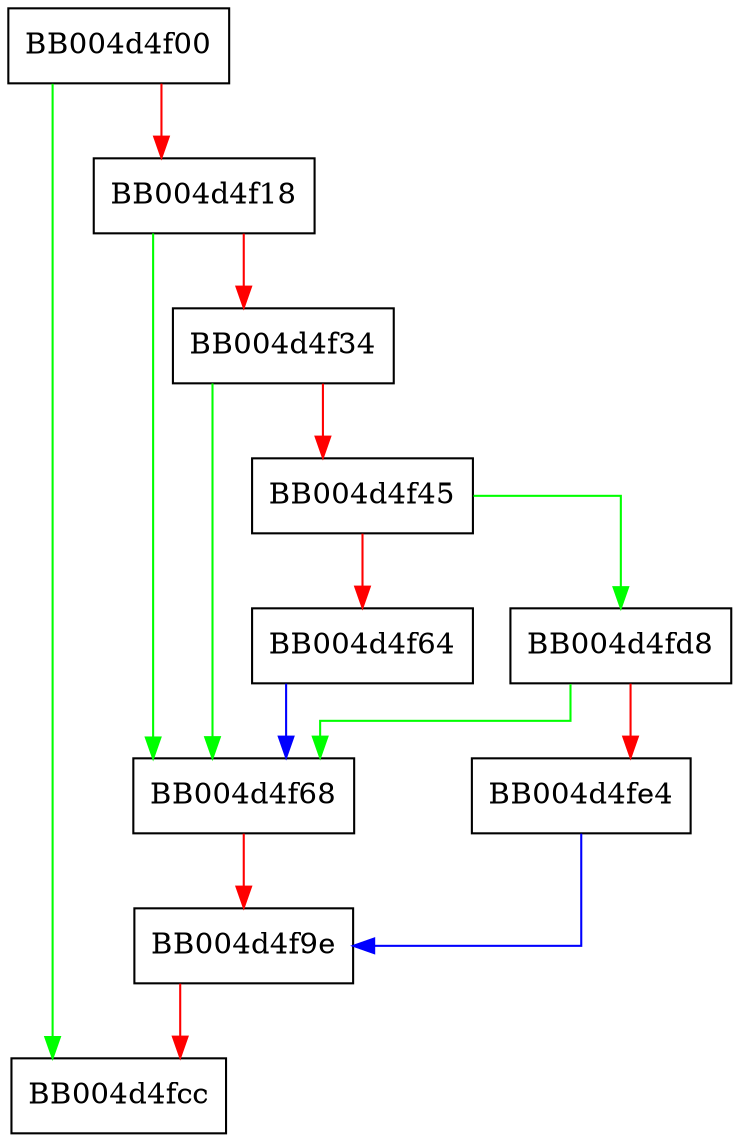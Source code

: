 digraph tls_construct_ctos_cookie {
  node [shape="box"];
  graph [splines=ortho];
  BB004d4f00 -> BB004d4fcc [color="green"];
  BB004d4f00 -> BB004d4f18 [color="red"];
  BB004d4f18 -> BB004d4f68 [color="green"];
  BB004d4f18 -> BB004d4f34 [color="red"];
  BB004d4f34 -> BB004d4f68 [color="green"];
  BB004d4f34 -> BB004d4f45 [color="red"];
  BB004d4f45 -> BB004d4fd8 [color="green"];
  BB004d4f45 -> BB004d4f64 [color="red"];
  BB004d4f64 -> BB004d4f68 [color="blue"];
  BB004d4f68 -> BB004d4f9e [color="red"];
  BB004d4f9e -> BB004d4fcc [color="red"];
  BB004d4fd8 -> BB004d4f68 [color="green"];
  BB004d4fd8 -> BB004d4fe4 [color="red"];
  BB004d4fe4 -> BB004d4f9e [color="blue"];
}